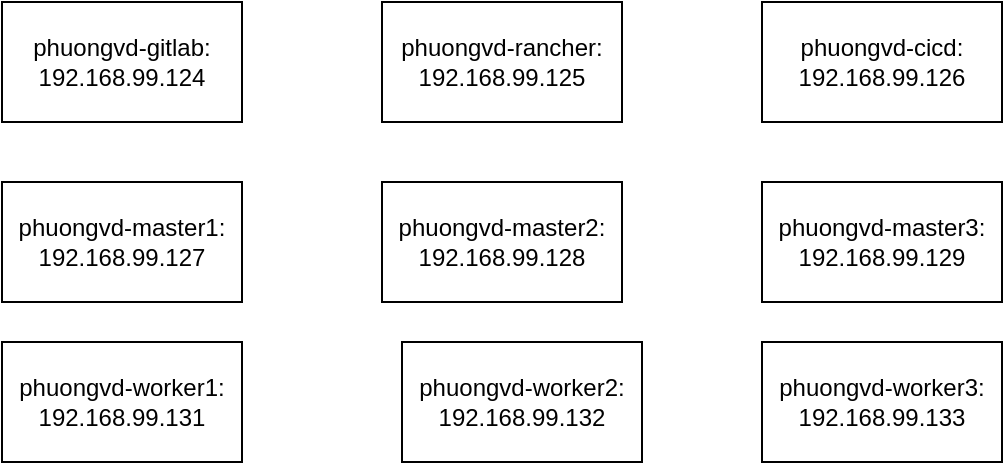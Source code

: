 <mxfile version="21.5.2" type="github">
  <diagram id="C5RBs43oDa-KdzZeNtuy" name="Page-1">
    <mxGraphModel dx="1070" dy="578" grid="1" gridSize="10" guides="1" tooltips="1" connect="1" arrows="1" fold="1" page="1" pageScale="1" pageWidth="827" pageHeight="1169" math="0" shadow="0">
      <root>
        <mxCell id="WIyWlLk6GJQsqaUBKTNV-0" />
        <mxCell id="WIyWlLk6GJQsqaUBKTNV-1" parent="WIyWlLk6GJQsqaUBKTNV-0" />
        <mxCell id="2iq-oXpcsevZ4T9gPfEe-0" value="phuongvd-gitlab:&lt;br&gt;192.168.99.124" style="rounded=0;whiteSpace=wrap;html=1;" vertex="1" parent="WIyWlLk6GJQsqaUBKTNV-1">
          <mxGeometry x="120" y="390" width="120" height="60" as="geometry" />
        </mxCell>
        <mxCell id="2iq-oXpcsevZ4T9gPfEe-1" value="phuongvd-rancher:&lt;br style=&quot;border-color: var(--border-color);&quot;&gt;192.168.99.125" style="rounded=0;whiteSpace=wrap;html=1;" vertex="1" parent="WIyWlLk6GJQsqaUBKTNV-1">
          <mxGeometry x="310" y="390" width="120" height="60" as="geometry" />
        </mxCell>
        <mxCell id="2iq-oXpcsevZ4T9gPfEe-2" value="phuongvd-cicd:&lt;br style=&quot;border-color: var(--border-color);&quot;&gt;192.168.99.126" style="rounded=0;whiteSpace=wrap;html=1;" vertex="1" parent="WIyWlLk6GJQsqaUBKTNV-1">
          <mxGeometry x="500" y="390" width="120" height="60" as="geometry" />
        </mxCell>
        <mxCell id="2iq-oXpcsevZ4T9gPfEe-9" value="phuongvd-master1:&lt;br&gt;192.168.99.127" style="rounded=0;whiteSpace=wrap;html=1;" vertex="1" parent="WIyWlLk6GJQsqaUBKTNV-1">
          <mxGeometry x="120" y="480" width="120" height="60" as="geometry" />
        </mxCell>
        <mxCell id="2iq-oXpcsevZ4T9gPfEe-10" value="phuongvd-master2:&lt;br&gt;192.168.99.128" style="rounded=0;whiteSpace=wrap;html=1;" vertex="1" parent="WIyWlLk6GJQsqaUBKTNV-1">
          <mxGeometry x="310" y="480" width="120" height="60" as="geometry" />
        </mxCell>
        <mxCell id="2iq-oXpcsevZ4T9gPfEe-11" value="phuongvd-master3:&lt;br&gt;192.168.99.129" style="rounded=0;whiteSpace=wrap;html=1;" vertex="1" parent="WIyWlLk6GJQsqaUBKTNV-1">
          <mxGeometry x="500" y="480" width="120" height="60" as="geometry" />
        </mxCell>
        <mxCell id="2iq-oXpcsevZ4T9gPfEe-12" value="phuongvd-worker1:&lt;br&gt;192.168.99.131" style="rounded=0;whiteSpace=wrap;html=1;" vertex="1" parent="WIyWlLk6GJQsqaUBKTNV-1">
          <mxGeometry x="120" y="560" width="120" height="60" as="geometry" />
        </mxCell>
        <mxCell id="2iq-oXpcsevZ4T9gPfEe-13" value="phuongvd-worker2:&lt;br&gt;192.168.99.132" style="rounded=0;whiteSpace=wrap;html=1;" vertex="1" parent="WIyWlLk6GJQsqaUBKTNV-1">
          <mxGeometry x="320" y="560" width="120" height="60" as="geometry" />
        </mxCell>
        <mxCell id="2iq-oXpcsevZ4T9gPfEe-14" value="phuongvd-worker3:&lt;br&gt;192.168.99.133" style="rounded=0;whiteSpace=wrap;html=1;" vertex="1" parent="WIyWlLk6GJQsqaUBKTNV-1">
          <mxGeometry x="500" y="560" width="120" height="60" as="geometry" />
        </mxCell>
      </root>
    </mxGraphModel>
  </diagram>
</mxfile>
